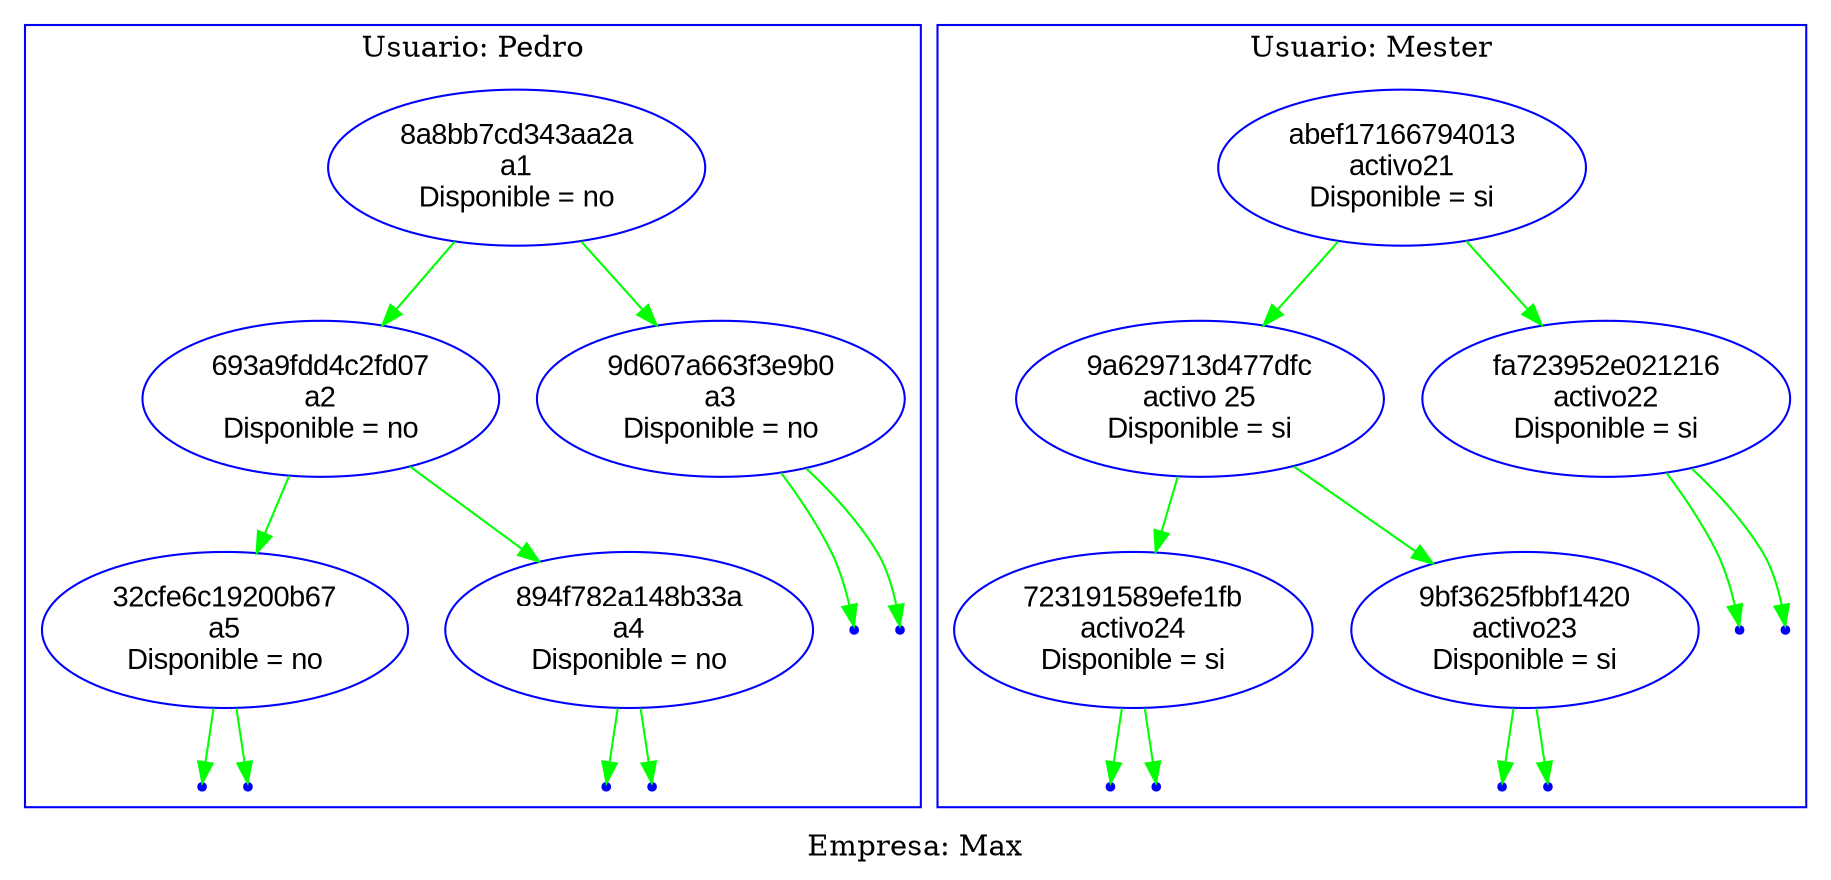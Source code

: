 digraph G {
label="Empresa: Max";
	subgraph cluster_0 {
	node[fontname="Arial", color="blue"];
	edge [color="green"];
"8a8bb7cd343aa2a"[label="8a8bb7cd343aa2a\na1\nDisponible = no"];
"8a8bb7cd343aa2a" -> "693a9fdd4c2fd07";
"693a9fdd4c2fd07"[label="693a9fdd4c2fd07\na2\nDisponible = no"];
"693a9fdd4c2fd07" -> "32cfe6c19200b67";
"32cfe6c19200b67"[label="32cfe6c19200b67\na5\nDisponible = no"]
null60 [shape=point];
"32cfe6c19200b67" -> null60;
null61 [shape=point];
"32cfe6c19200b67" -> null61;
"693a9fdd4c2fd07" -> "894f782a148b33a";
"894f782a148b33a"[label="894f782a148b33a\na4\nDisponible = no"]
null62 [shape=point];
"894f782a148b33a" -> null62;
null63 [shape=point];
"894f782a148b33a" -> null63;
"8a8bb7cd343aa2a" -> "9d607a663f3e9b0";
"9d607a663f3e9b0"[label="9d607a663f3e9b0\na3\nDisponible = no"]
null64 [shape=point];
"9d607a663f3e9b0" -> null64;
null65 [shape=point];
"9d607a663f3e9b0" -> null65;
	label = "Usuario: Pedro";
	 color=blue
	}
	subgraph cluster_1 {
	node[fontname="Arial", color="blue"];
	edge [color="green"];
"abef17166794013"[label="abef17166794013\nactivo21\nDisponible = si"];
"abef17166794013" -> "9a629713d477dfc";
"9a629713d477dfc"[label="9a629713d477dfc\nactivo 25\nDisponible = si"];
"9a629713d477dfc" -> "723191589efe1fb";
"723191589efe1fb"[label="723191589efe1fb\nactivo24\nDisponible = si"]
null66 [shape=point];
"723191589efe1fb" -> null66;
null67 [shape=point];
"723191589efe1fb" -> null67;
"9a629713d477dfc" -> "9bf3625fbbf1420";
"9bf3625fbbf1420"[label="9bf3625fbbf1420\nactivo23\nDisponible = si"]
null68 [shape=point];
"9bf3625fbbf1420" -> null68;
null69 [shape=point];
"9bf3625fbbf1420" -> null69;
"abef17166794013" -> "fa723952e021216";
"fa723952e021216"[label="fa723952e021216\nactivo22\nDisponible = si"]
null70 [shape=point];
"fa723952e021216" -> null70;
null71 [shape=point];
"fa723952e021216" -> null71;
	label = "Usuario: Mester";
	 color=blue
	}
}

